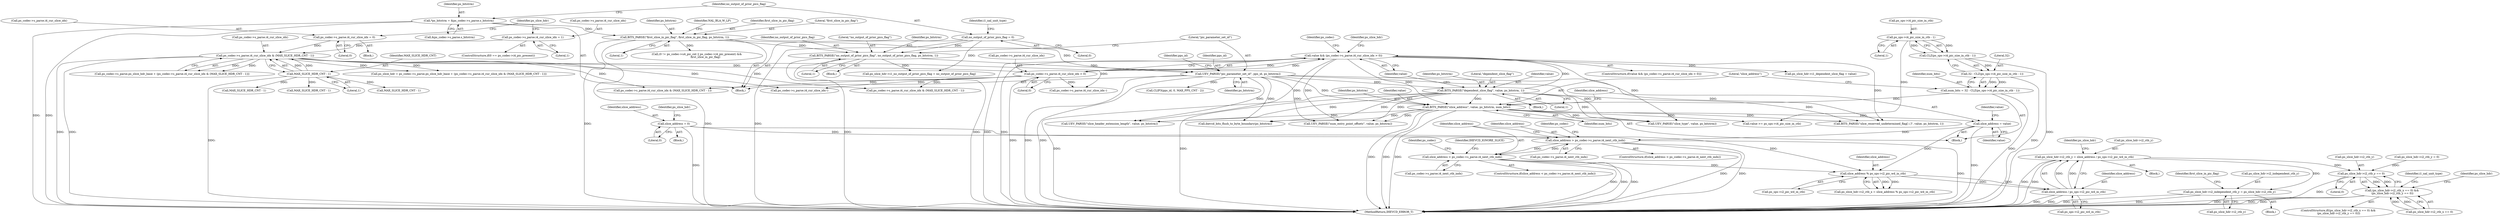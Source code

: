 digraph "0_Android_913d9e8d93d6b81bb8eac3fc2c1426651f5b259d@integer" {
"1002446" [label="(Call,ps_slice_hdr->i2_ctb_y = slice_address / ps_sps->i2_pic_wd_in_ctb)"];
"1002450" [label="(Call,slice_address / ps_sps->i2_pic_wd_in_ctb)"];
"1002441" [label="(Call,slice_address % ps_sps->i2_pic_wd_in_ctb)"];
"1001741" [label="(Call,slice_address < ps_codec->s_parse.i4_next_ctb_indx)"];
"1001694" [label="(Call,slice_address > ps_codec->s_parse.i4_next_ctb_indx)"];
"1000533" [label="(Call,slice_address = value)"];
"1000528" [label="(Call,BITS_PARSE(\"slice_address\", value, ps_bitstrm, num_bits))"];
"1000428" [label="(Call,value && (ps_codec->s_parse.i4_cur_slice_idx > 0))"];
"1000422" [label="(Call,BITS_PARSE(\"dependent_slice_flag\", value, ps_bitstrm, 1))"];
"1000209" [label="(Call,UEV_PARSE(\"pic_parameter_set_id\", pps_id, ps_bitstrm))"];
"1000204" [label="(Call,BITS_PARSE(\"no_output_of_prior_pics_flag\", no_output_of_prior_pics_flag, ps_bitstrm, 1))"];
"1000159" [label="(Call,no_output_of_prior_pics_flag = 0)"];
"1000190" [label="(Call,BITS_PARSE(\"first_slice_in_pic_flag\", first_slice_in_pic_flag, ps_bitstrm, 1))"];
"1000147" [label="(Call,*ps_bitstrm = &ps_codec->s_parse.s_bitstrm)"];
"1000430" [label="(Call,ps_codec->s_parse.i4_cur_slice_idx > 0)"];
"1000405" [label="(Call,ps_codec->s_parse.i4_cur_slice_idx & (MAX_SLICE_HDR_CNT - 1))"];
"1000375" [label="(Call,ps_codec->s_parse.i4_cur_slice_idx = 0)"];
"1000390" [label="(Call,ps_codec->s_parse.i4_cur_slice_idx = 1)"];
"1000411" [label="(Call,MAX_SLICE_HDR_CNT - 1)"];
"1000518" [label="(Call,num_bits = 32 - CLZ(ps_sps->i4_pic_size_in_ctb - 1))"];
"1000520" [label="(Call,32 - CLZ(ps_sps->i4_pic_size_in_ctb - 1))"];
"1000522" [label="(Call,CLZ(ps_sps->i4_pic_size_in_ctb - 1))"];
"1000523" [label="(Call,ps_sps->i4_pic_size_in_ctb - 1)"];
"1000546" [label="(Call,slice_address = 0)"];
"1002468" [label="(Call,ps_slice_hdr->i2_independent_ctb_y = ps_slice_hdr->i2_ctb_y)"];
"1002570" [label="(Call,ps_slice_hdr->i2_ctb_y == 0)"];
"1002564" [label="(Call,(ps_slice_hdr->i2_ctb_x == 0) &&\n (ps_slice_hdr->i2_ctb_y == 0))"];
"1000422" [label="(Call,BITS_PARSE(\"dependent_slice_flag\", value, ps_bitstrm, 1))"];
"1002482" [label="(Call,ps_slice_hdr->i2_ctb_y = 0)"];
"1002458" [label="(Identifier,ps_slice_hdr)"];
"1000160" [label="(Identifier,no_output_of_prior_pics_flag)"];
"1000193" [label="(Identifier,ps_bitstrm)"];
"1002447" [label="(Call,ps_slice_hdr->i2_ctb_y)"];
"1002617" [label="(MethodReturn,IHEVCD_ERROR_T)"];
"1000518" [label="(Call,num_bits = 32 - CLZ(ps_sps->i4_pic_size_in_ctb - 1))"];
"1002563" [label="(ControlStructure,if((ps_slice_hdr->i2_ctb_x == 0) &&\n (ps_slice_hdr->i2_ctb_y == 0)))"];
"1000440" [label="(Call,ps_codec->s_parse.i4_cur_slice_idx & (MAX_SLICE_HDR_CNT - 1))"];
"1002451" [label="(Identifier,slice_address)"];
"1000532" [label="(Identifier,num_bits)"];
"1000406" [label="(Call,ps_codec->s_parse.i4_cur_slice_idx)"];
"1000537" [label="(Call,value >= ps_sps->i4_pic_size_in_ctb)"];
"1000212" [label="(Identifier,ps_bitstrm)"];
"1000210" [label="(Literal,\"pic_parameter_set_id\")"];
"1000194" [label="(Literal,1)"];
"1002437" [label="(Call,ps_slice_hdr->i2_ctb_x = slice_address % ps_sps->i2_pic_wd_in_ctb)"];
"1000431" [label="(Call,ps_codec->s_parse.i4_cur_slice_idx)"];
"1000159" [label="(Call,no_output_of_prior_pics_flag = 0)"];
"1000528" [label="(Call,BITS_PARSE(\"slice_address\", value, ps_bitstrm, num_bits))"];
"1000531" [label="(Identifier,ps_bitstrm)"];
"1000390" [label="(Call,ps_codec->s_parse.i4_cur_slice_idx = 1)"];
"1000523" [label="(Call,ps_sps->i4_pic_size_in_ctb - 1)"];
"1001696" [label="(Call,ps_codec->s_parse.i4_next_ctb_indx)"];
"1000405" [label="(Call,ps_codec->s_parse.i4_cur_slice_idx & (MAX_SLICE_HDR_CNT - 1))"];
"1000545" [label="(Block,)"];
"1000538" [label="(Identifier,value)"];
"1002565" [label="(Call,ps_slice_hdr->i2_ctb_x == 0)"];
"1000527" [label="(Literal,1)"];
"1002446" [label="(Call,ps_slice_hdr->i2_ctb_y = slice_address / ps_sps->i2_pic_wd_in_ctb)"];
"1000215" [label="(Call,CLIP3(pps_id, 0, MAX_PPS_CNT - 2))"];
"1000427" [label="(ControlStructure,if(value && (ps_codec->s_parse.i4_cur_slice_idx > 0)))"];
"1002570" [label="(Call,ps_slice_hdr->i2_ctb_y == 0)"];
"1000203" [label="(Block,)"];
"1000413" [label="(Literal,1)"];
"1000204" [label="(Call,BITS_PARSE(\"no_output_of_prior_pics_flag\", no_output_of_prior_pics_flag, ps_bitstrm, 1))"];
"1002584" [label="(Identifier,i1_nal_unit_type)"];
"1000214" [label="(Identifier,pps_id)"];
"1000592" [label="(Call,UEV_PARSE(\"slice_type\", value, ps_bitstrm))"];
"1000147" [label="(Call,*ps_bitstrm = &ps_codec->s_parse.s_bitstrm)"];
"1000516" [label="(Block,)"];
"1000375" [label="(Call,ps_codec->s_parse.i4_cur_slice_idx = 0)"];
"1000198" [label="(Identifier,NAL_BLA_W_LP)"];
"1001712" [label="(Call,ps_codec->s_parse.i4_cur_slice_idx--)"];
"1000552" [label="(Identifier,ps_slice_hdr)"];
"1002574" [label="(Literal,0)"];
"1000548" [label="(Literal,0)"];
"1001743" [label="(Call,ps_codec->s_parse.i4_next_ctb_indx)"];
"1000529" [label="(Literal,\"slice_address\")"];
"1000535" [label="(Identifier,value)"];
"1000284" [label="(Call,(0 != ps_codec->u4_pic_cnt || ps_codec->i4_pic_present) &&\n                    first_slice_in_pic_flag)"];
"1000161" [label="(Literal,0)"];
"1002564" [label="(Call,(ps_slice_hdr->i2_ctb_x == 0) &&\n (ps_slice_hdr->i2_ctb_y == 0))"];
"1000521" [label="(Literal,32)"];
"1001704" [label="(Identifier,ps_codec)"];
"1000520" [label="(Call,32 - CLZ(ps_sps->i4_pic_size_in_ctb - 1))"];
"1000546" [label="(Call,slice_address = 0)"];
"1002468" [label="(Call,ps_slice_hdr->i2_independent_ctb_y = ps_slice_hdr->i2_ctb_y)"];
"1000522" [label="(Call,CLZ(ps_sps->i4_pic_size_in_ctb - 1))"];
"1000384" [label="(ControlStructure,if(0 == ps_codec->i4_pic_present))"];
"1000376" [label="(Call,ps_codec->s_parse.i4_cur_slice_idx)"];
"1000428" [label="(Call,value && (ps_codec->s_parse.i4_cur_slice_idx > 0))"];
"1002016" [label="(Call,ihevcd_bits_flush_to_byte_boundary(ps_bitstrm))"];
"1000425" [label="(Identifier,ps_bitstrm)"];
"1000423" [label="(Literal,\"dependent_slice_flag\")"];
"1000587" [label="(Call,BITS_PARSE(\"slice_reserved_undetermined_flag[ i ]\", value, ps_bitstrm, 1))"];
"1002441" [label="(Call,slice_address % ps_sps->i2_pic_wd_in_ctb)"];
"1000399" [label="(Call,ps_codec->s_parse.ps_slice_hdr_base + (ps_codec->s_parse.i4_cur_slice_idx & (MAX_SLICE_HDR_CNT - 1)))"];
"1001695" [label="(Identifier,slice_address)"];
"1000436" [label="(Literal,0)"];
"1000421" [label="(Block,)"];
"1002518" [label="(Call,ps_codec->s_parse.i4_cur_slice_idx & (MAX_SLICE_HDR_CNT - 1))"];
"1002524" [label="(Call,MAX_SLICE_HDR_CNT - 1)"];
"1000460" [label="(Call,ps_slice_hdr->i1_dependent_slice_flag = value)"];
"1000430" [label="(Call,ps_codec->s_parse.i4_cur_slice_idx > 0)"];
"1001694" [label="(Call,slice_address > ps_codec->s_parse.i4_next_ctb_indx)"];
"1000164" [label="(Identifier,i1_nal_unit_type)"];
"1000446" [label="(Call,MAX_SLICE_HDR_CNT - 1)"];
"1001740" [label="(ControlStructure,if(slice_address < ps_codec->s_parse.i4_next_ctb_indx))"];
"1001755" [label="(Identifier,ps_codec)"];
"1000412" [label="(Identifier,MAX_SLICE_HDR_CNT)"];
"1000192" [label="(Identifier,first_slice_in_pic_flag)"];
"1002442" [label="(Identifier,slice_address)"];
"1002452" [label="(Call,ps_sps->i2_pic_wd_in_ctb)"];
"1000424" [label="(Identifier,value)"];
"1001741" [label="(Call,slice_address < ps_codec->s_parse.i4_next_ctb_indx)"];
"1002469" [label="(Call,ps_slice_hdr->i2_independent_ctb_y)"];
"1000533" [label="(Call,slice_address = value)"];
"1000391" [label="(Call,ps_codec->s_parse.i4_cur_slice_idx)"];
"1000429" [label="(Identifier,value)"];
"1000132" [label="(Block,)"];
"1001990" [label="(Call,UEV_PARSE(\"slice_header_extension_length\", value, ps_bitstrm))"];
"1002436" [label="(Block,)"];
"1000397" [label="(Call,ps_slice_hdr = ps_codec->s_parse.ps_slice_hdr_base + (ps_codec->s_parse.i4_cur_slice_idx & (MAX_SLICE_HDR_CNT - 1)))"];
"1000148" [label="(Identifier,ps_bitstrm)"];
"1000398" [label="(Identifier,ps_slice_hdr)"];
"1001742" [label="(Identifier,slice_address)"];
"1000524" [label="(Call,ps_sps->i4_pic_size_in_ctb)"];
"1000209" [label="(Call,UEV_PARSE(\"pic_parameter_set_id\", pps_id, ps_bitstrm))"];
"1001771" [label="(Call,ps_codec->s_parse.i4_cur_slice_idx--)"];
"1000439" [label="(Identifier,ps_codec)"];
"1000381" [label="(Literal,0)"];
"1001883" [label="(Call,UEV_PARSE(\"num_entry_point_offsets\", value, ps_bitstrm))"];
"1000206" [label="(Identifier,no_output_of_prior_pics_flag)"];
"1000530" [label="(Identifier,value)"];
"1000205" [label="(Literal,\"no_output_of_prior_pics_flag\")"];
"1000207" [label="(Identifier,ps_bitstrm)"];
"1002500" [label="(Identifier,first_slice_in_pic_flag)"];
"1002472" [label="(Call,ps_slice_hdr->i2_ctb_y)"];
"1002578" [label="(Identifier,ps_slice_hdr)"];
"1000149" [label="(Call,&ps_codec->s_parse.s_bitstrm)"];
"1000211" [label="(Identifier,pps_id)"];
"1000462" [label="(Identifier,ps_slice_hdr)"];
"1000519" [label="(Identifier,num_bits)"];
"1000208" [label="(Literal,1)"];
"1002460" [label="(Block,)"];
"1000396" [label="(Literal,1)"];
"1000374" [label="(Block,)"];
"1000190" [label="(Call,BITS_PARSE(\"first_slice_in_pic_flag\", first_slice_in_pic_flag, ps_bitstrm, 1))"];
"1001750" [label="(Identifier,IHEVCD_IGNORE_SLICE)"];
"1002443" [label="(Call,ps_sps->i2_pic_wd_in_ctb)"];
"1000191" [label="(Literal,\"first_slice_in_pic_flag\")"];
"1000534" [label="(Identifier,slice_address)"];
"1002571" [label="(Call,ps_slice_hdr->i2_ctb_y)"];
"1000547" [label="(Identifier,slice_address)"];
"1002450" [label="(Call,slice_address / ps_sps->i2_pic_wd_in_ctb)"];
"1000426" [label="(Literal,1)"];
"1000501" [label="(Call,ps_slice_hdr->i1_no_output_of_prior_pics_flag = no_output_of_prior_pics_flag)"];
"1001808" [label="(Call,MAX_SLICE_HDR_CNT - 1)"];
"1001693" [label="(ControlStructure,if(slice_address > ps_codec->s_parse.i4_next_ctb_indx))"];
"1000411" [label="(Call,MAX_SLICE_HDR_CNT - 1)"];
"1002446" -> "1002436"  [label="AST: "];
"1002446" -> "1002450"  [label="CFG: "];
"1002447" -> "1002446"  [label="AST: "];
"1002450" -> "1002446"  [label="AST: "];
"1002458" -> "1002446"  [label="CFG: "];
"1002446" -> "1002617"  [label="DDG: "];
"1002446" -> "1002617"  [label="DDG: "];
"1002450" -> "1002446"  [label="DDG: "];
"1002450" -> "1002446"  [label="DDG: "];
"1002446" -> "1002468"  [label="DDG: "];
"1002446" -> "1002570"  [label="DDG: "];
"1002450" -> "1002452"  [label="CFG: "];
"1002451" -> "1002450"  [label="AST: "];
"1002452" -> "1002450"  [label="AST: "];
"1002450" -> "1002617"  [label="DDG: "];
"1002450" -> "1002617"  [label="DDG: "];
"1002441" -> "1002450"  [label="DDG: "];
"1002441" -> "1002450"  [label="DDG: "];
"1002441" -> "1002437"  [label="AST: "];
"1002441" -> "1002443"  [label="CFG: "];
"1002442" -> "1002441"  [label="AST: "];
"1002443" -> "1002441"  [label="AST: "];
"1002437" -> "1002441"  [label="CFG: "];
"1002441" -> "1002437"  [label="DDG: "];
"1002441" -> "1002437"  [label="DDG: "];
"1001741" -> "1002441"  [label="DDG: "];
"1000533" -> "1002441"  [label="DDG: "];
"1000546" -> "1002441"  [label="DDG: "];
"1001741" -> "1001740"  [label="AST: "];
"1001741" -> "1001743"  [label="CFG: "];
"1001742" -> "1001741"  [label="AST: "];
"1001743" -> "1001741"  [label="AST: "];
"1001750" -> "1001741"  [label="CFG: "];
"1001755" -> "1001741"  [label="CFG: "];
"1001741" -> "1002617"  [label="DDG: "];
"1001741" -> "1002617"  [label="DDG: "];
"1001741" -> "1002617"  [label="DDG: "];
"1001694" -> "1001741"  [label="DDG: "];
"1001694" -> "1001741"  [label="DDG: "];
"1001694" -> "1001693"  [label="AST: "];
"1001694" -> "1001696"  [label="CFG: "];
"1001695" -> "1001694"  [label="AST: "];
"1001696" -> "1001694"  [label="AST: "];
"1001704" -> "1001694"  [label="CFG: "];
"1001742" -> "1001694"  [label="CFG: "];
"1001694" -> "1002617"  [label="DDG: "];
"1001694" -> "1002617"  [label="DDG: "];
"1001694" -> "1002617"  [label="DDG: "];
"1000533" -> "1001694"  [label="DDG: "];
"1000546" -> "1001694"  [label="DDG: "];
"1000533" -> "1000516"  [label="AST: "];
"1000533" -> "1000535"  [label="CFG: "];
"1000534" -> "1000533"  [label="AST: "];
"1000535" -> "1000533"  [label="AST: "];
"1000538" -> "1000533"  [label="CFG: "];
"1000533" -> "1002617"  [label="DDG: "];
"1000528" -> "1000533"  [label="DDG: "];
"1000528" -> "1000516"  [label="AST: "];
"1000528" -> "1000532"  [label="CFG: "];
"1000529" -> "1000528"  [label="AST: "];
"1000530" -> "1000528"  [label="AST: "];
"1000531" -> "1000528"  [label="AST: "];
"1000532" -> "1000528"  [label="AST: "];
"1000534" -> "1000528"  [label="CFG: "];
"1000528" -> "1002617"  [label="DDG: "];
"1000528" -> "1002617"  [label="DDG: "];
"1000528" -> "1002617"  [label="DDG: "];
"1000428" -> "1000528"  [label="DDG: "];
"1000422" -> "1000528"  [label="DDG: "];
"1000209" -> "1000528"  [label="DDG: "];
"1000518" -> "1000528"  [label="DDG: "];
"1000528" -> "1000537"  [label="DDG: "];
"1000528" -> "1000587"  [label="DDG: "];
"1000528" -> "1000592"  [label="DDG: "];
"1000528" -> "1001883"  [label="DDG: "];
"1000528" -> "1001990"  [label="DDG: "];
"1000528" -> "1002016"  [label="DDG: "];
"1000428" -> "1000427"  [label="AST: "];
"1000428" -> "1000429"  [label="CFG: "];
"1000428" -> "1000430"  [label="CFG: "];
"1000429" -> "1000428"  [label="AST: "];
"1000430" -> "1000428"  [label="AST: "];
"1000439" -> "1000428"  [label="CFG: "];
"1000462" -> "1000428"  [label="CFG: "];
"1000428" -> "1002617"  [label="DDG: "];
"1000428" -> "1002617"  [label="DDG: "];
"1000422" -> "1000428"  [label="DDG: "];
"1000430" -> "1000428"  [label="DDG: "];
"1000430" -> "1000428"  [label="DDG: "];
"1000428" -> "1000460"  [label="DDG: "];
"1000428" -> "1000587"  [label="DDG: "];
"1000428" -> "1000592"  [label="DDG: "];
"1000428" -> "1001883"  [label="DDG: "];
"1000428" -> "1001990"  [label="DDG: "];
"1000422" -> "1000421"  [label="AST: "];
"1000422" -> "1000426"  [label="CFG: "];
"1000423" -> "1000422"  [label="AST: "];
"1000424" -> "1000422"  [label="AST: "];
"1000425" -> "1000422"  [label="AST: "];
"1000426" -> "1000422"  [label="AST: "];
"1000429" -> "1000422"  [label="CFG: "];
"1000422" -> "1002617"  [label="DDG: "];
"1000422" -> "1002617"  [label="DDG: "];
"1000209" -> "1000422"  [label="DDG: "];
"1000422" -> "1000587"  [label="DDG: "];
"1000422" -> "1000592"  [label="DDG: "];
"1000422" -> "1001883"  [label="DDG: "];
"1000422" -> "1001990"  [label="DDG: "];
"1000422" -> "1002016"  [label="DDG: "];
"1000209" -> "1000132"  [label="AST: "];
"1000209" -> "1000212"  [label="CFG: "];
"1000210" -> "1000209"  [label="AST: "];
"1000211" -> "1000209"  [label="AST: "];
"1000212" -> "1000209"  [label="AST: "];
"1000214" -> "1000209"  [label="CFG: "];
"1000209" -> "1002617"  [label="DDG: "];
"1000209" -> "1002617"  [label="DDG: "];
"1000204" -> "1000209"  [label="DDG: "];
"1000190" -> "1000209"  [label="DDG: "];
"1000209" -> "1000215"  [label="DDG: "];
"1000209" -> "1000587"  [label="DDG: "];
"1000209" -> "1000592"  [label="DDG: "];
"1000209" -> "1001883"  [label="DDG: "];
"1000209" -> "1001990"  [label="DDG: "];
"1000209" -> "1002016"  [label="DDG: "];
"1000204" -> "1000203"  [label="AST: "];
"1000204" -> "1000208"  [label="CFG: "];
"1000205" -> "1000204"  [label="AST: "];
"1000206" -> "1000204"  [label="AST: "];
"1000207" -> "1000204"  [label="AST: "];
"1000208" -> "1000204"  [label="AST: "];
"1000210" -> "1000204"  [label="CFG: "];
"1000204" -> "1002617"  [label="DDG: "];
"1000204" -> "1002617"  [label="DDG: "];
"1000159" -> "1000204"  [label="DDG: "];
"1000190" -> "1000204"  [label="DDG: "];
"1000204" -> "1000501"  [label="DDG: "];
"1000159" -> "1000132"  [label="AST: "];
"1000159" -> "1000161"  [label="CFG: "];
"1000160" -> "1000159"  [label="AST: "];
"1000161" -> "1000159"  [label="AST: "];
"1000164" -> "1000159"  [label="CFG: "];
"1000159" -> "1002617"  [label="DDG: "];
"1000159" -> "1000501"  [label="DDG: "];
"1000190" -> "1000132"  [label="AST: "];
"1000190" -> "1000194"  [label="CFG: "];
"1000191" -> "1000190"  [label="AST: "];
"1000192" -> "1000190"  [label="AST: "];
"1000193" -> "1000190"  [label="AST: "];
"1000194" -> "1000190"  [label="AST: "];
"1000198" -> "1000190"  [label="CFG: "];
"1000190" -> "1002617"  [label="DDG: "];
"1000190" -> "1002617"  [label="DDG: "];
"1000147" -> "1000190"  [label="DDG: "];
"1000190" -> "1000284"  [label="DDG: "];
"1000147" -> "1000132"  [label="AST: "];
"1000147" -> "1000149"  [label="CFG: "];
"1000148" -> "1000147"  [label="AST: "];
"1000149" -> "1000147"  [label="AST: "];
"1000160" -> "1000147"  [label="CFG: "];
"1000147" -> "1002617"  [label="DDG: "];
"1000147" -> "1002617"  [label="DDG: "];
"1000430" -> "1000436"  [label="CFG: "];
"1000431" -> "1000430"  [label="AST: "];
"1000436" -> "1000430"  [label="AST: "];
"1000430" -> "1002617"  [label="DDG: "];
"1000405" -> "1000430"  [label="DDG: "];
"1000430" -> "1000440"  [label="DDG: "];
"1000430" -> "1001712"  [label="DDG: "];
"1000430" -> "1001771"  [label="DDG: "];
"1000430" -> "1002518"  [label="DDG: "];
"1000405" -> "1000399"  [label="AST: "];
"1000405" -> "1000411"  [label="CFG: "];
"1000406" -> "1000405"  [label="AST: "];
"1000411" -> "1000405"  [label="AST: "];
"1000399" -> "1000405"  [label="CFG: "];
"1000405" -> "1002617"  [label="DDG: "];
"1000405" -> "1002617"  [label="DDG: "];
"1000405" -> "1000397"  [label="DDG: "];
"1000405" -> "1000397"  [label="DDG: "];
"1000405" -> "1000399"  [label="DDG: "];
"1000405" -> "1000399"  [label="DDG: "];
"1000375" -> "1000405"  [label="DDG: "];
"1000390" -> "1000405"  [label="DDG: "];
"1000411" -> "1000405"  [label="DDG: "];
"1000411" -> "1000405"  [label="DDG: "];
"1000405" -> "1000440"  [label="DDG: "];
"1000405" -> "1001712"  [label="DDG: "];
"1000405" -> "1001771"  [label="DDG: "];
"1000405" -> "1002518"  [label="DDG: "];
"1000375" -> "1000374"  [label="AST: "];
"1000375" -> "1000381"  [label="CFG: "];
"1000376" -> "1000375"  [label="AST: "];
"1000381" -> "1000375"  [label="AST: "];
"1000398" -> "1000375"  [label="CFG: "];
"1000390" -> "1000384"  [label="AST: "];
"1000390" -> "1000396"  [label="CFG: "];
"1000391" -> "1000390"  [label="AST: "];
"1000396" -> "1000390"  [label="AST: "];
"1000398" -> "1000390"  [label="CFG: "];
"1000411" -> "1000413"  [label="CFG: "];
"1000412" -> "1000411"  [label="AST: "];
"1000413" -> "1000411"  [label="AST: "];
"1000411" -> "1002617"  [label="DDG: "];
"1000411" -> "1000446"  [label="DDG: "];
"1000411" -> "1001808"  [label="DDG: "];
"1000411" -> "1002524"  [label="DDG: "];
"1000518" -> "1000516"  [label="AST: "];
"1000518" -> "1000520"  [label="CFG: "];
"1000519" -> "1000518"  [label="AST: "];
"1000520" -> "1000518"  [label="AST: "];
"1000529" -> "1000518"  [label="CFG: "];
"1000518" -> "1002617"  [label="DDG: "];
"1000520" -> "1000518"  [label="DDG: "];
"1000520" -> "1000518"  [label="DDG: "];
"1000520" -> "1000522"  [label="CFG: "];
"1000521" -> "1000520"  [label="AST: "];
"1000522" -> "1000520"  [label="AST: "];
"1000520" -> "1002617"  [label="DDG: "];
"1000522" -> "1000520"  [label="DDG: "];
"1000522" -> "1000523"  [label="CFG: "];
"1000523" -> "1000522"  [label="AST: "];
"1000522" -> "1002617"  [label="DDG: "];
"1000523" -> "1000522"  [label="DDG: "];
"1000523" -> "1000522"  [label="DDG: "];
"1000523" -> "1000527"  [label="CFG: "];
"1000524" -> "1000523"  [label="AST: "];
"1000527" -> "1000523"  [label="AST: "];
"1000523" -> "1000537"  [label="DDG: "];
"1000546" -> "1000545"  [label="AST: "];
"1000546" -> "1000548"  [label="CFG: "];
"1000547" -> "1000546"  [label="AST: "];
"1000548" -> "1000546"  [label="AST: "];
"1000552" -> "1000546"  [label="CFG: "];
"1000546" -> "1002617"  [label="DDG: "];
"1002468" -> "1002460"  [label="AST: "];
"1002468" -> "1002472"  [label="CFG: "];
"1002469" -> "1002468"  [label="AST: "];
"1002472" -> "1002468"  [label="AST: "];
"1002500" -> "1002468"  [label="CFG: "];
"1002468" -> "1002617"  [label="DDG: "];
"1002468" -> "1002617"  [label="DDG: "];
"1002570" -> "1002564"  [label="AST: "];
"1002570" -> "1002574"  [label="CFG: "];
"1002571" -> "1002570"  [label="AST: "];
"1002574" -> "1002570"  [label="AST: "];
"1002564" -> "1002570"  [label="CFG: "];
"1002570" -> "1002617"  [label="DDG: "];
"1002570" -> "1002564"  [label="DDG: "];
"1002570" -> "1002564"  [label="DDG: "];
"1002482" -> "1002570"  [label="DDG: "];
"1002564" -> "1002563"  [label="AST: "];
"1002564" -> "1002565"  [label="CFG: "];
"1002565" -> "1002564"  [label="AST: "];
"1002578" -> "1002564"  [label="CFG: "];
"1002584" -> "1002564"  [label="CFG: "];
"1002564" -> "1002617"  [label="DDG: "];
"1002564" -> "1002617"  [label="DDG: "];
"1002564" -> "1002617"  [label="DDG: "];
"1002565" -> "1002564"  [label="DDG: "];
"1002565" -> "1002564"  [label="DDG: "];
}
